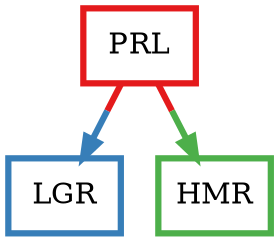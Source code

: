 digraph barS {
	{
		rank=same
	2 [shape=box,penwidth=3,colorscheme=set19,color=1,label="PRL"]
	}
	{
		rank=same
		1 [shape=box,penwidth=3,colorscheme=set19,color=2,label="LGR"]
		0 [shape=box,penwidth=3,colorscheme=set19,color=3,label="HMR"]
	}
	2 -> 0 [penwidth=3,colorscheme=set19,color="1;0.5:3"]
	2 -> 1 [penwidth=3,colorscheme=set19,color="1;0.5:2"]
}
